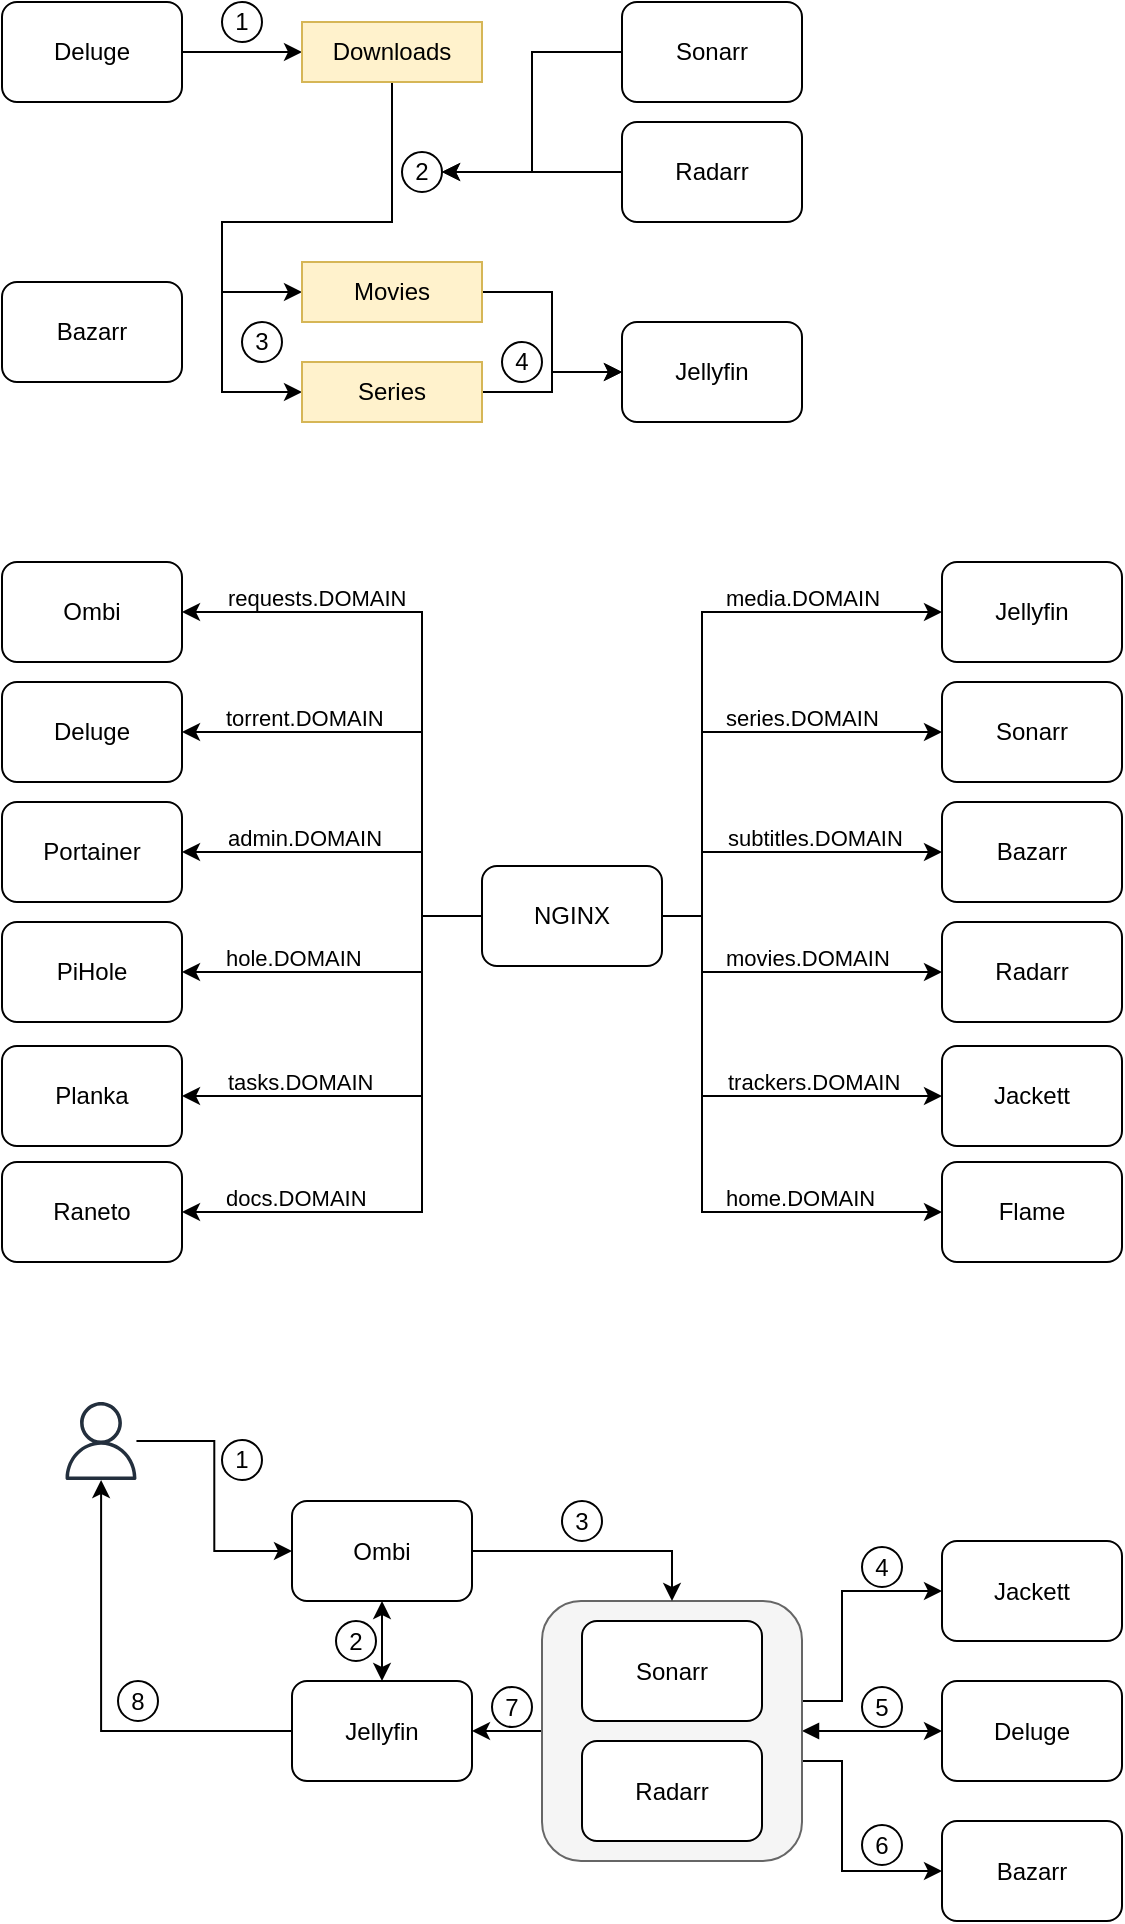 <mxfile version="20.2.3" type="device"><diagram id="lICpp8Ywmk7brV7V395p" name="Page-1"><mxGraphModel dx="3400" dy="1228" grid="1" gridSize="10" guides="1" tooltips="1" connect="1" arrows="1" fold="1" page="1" pageScale="1" pageWidth="850" pageHeight="1100" math="0" shadow="0"><root><mxCell id="0"/><mxCell id="1" parent="0"/><mxCell id="zGIeeIeGuDwuXceSkY0E-14" style="edgeStyle=orthogonalEdgeStyle;rounded=0;orthogonalLoop=1;jettySize=auto;html=1;" edge="1" parent="1" source="zGIeeIeGuDwuXceSkY0E-1" target="zGIeeIeGuDwuXceSkY0E-9"><mxGeometry relative="1" as="geometry"/></mxCell><mxCell id="zGIeeIeGuDwuXceSkY0E-1" value="Deluge" style="rounded=1;whiteSpace=wrap;html=1;" vertex="1" parent="1"><mxGeometry x="40" y="40" width="90" height="50" as="geometry"/></mxCell><mxCell id="zGIeeIeGuDwuXceSkY0E-19" style="edgeStyle=orthogonalEdgeStyle;rounded=0;orthogonalLoop=1;jettySize=auto;html=1;entryX=1;entryY=0.5;entryDx=0;entryDy=0;" edge="1" parent="1" source="zGIeeIeGuDwuXceSkY0E-2" target="zGIeeIeGuDwuXceSkY0E-18"><mxGeometry relative="1" as="geometry"/></mxCell><mxCell id="zGIeeIeGuDwuXceSkY0E-2" value="&lt;div&gt;Sonarr&lt;/div&gt;" style="rounded=1;whiteSpace=wrap;html=1;" vertex="1" parent="1"><mxGeometry x="350" y="40" width="90" height="50" as="geometry"/></mxCell><mxCell id="zGIeeIeGuDwuXceSkY0E-3" value="Bazarr" style="rounded=1;whiteSpace=wrap;html=1;" vertex="1" parent="1"><mxGeometry x="40" y="180" width="90" height="50" as="geometry"/></mxCell><mxCell id="zGIeeIeGuDwuXceSkY0E-20" style="edgeStyle=orthogonalEdgeStyle;rounded=0;orthogonalLoop=1;jettySize=auto;html=1;" edge="1" parent="1" source="zGIeeIeGuDwuXceSkY0E-4" target="zGIeeIeGuDwuXceSkY0E-18"><mxGeometry relative="1" as="geometry"/></mxCell><mxCell id="zGIeeIeGuDwuXceSkY0E-4" value="&lt;div&gt;Radarr&lt;/div&gt;" style="rounded=1;whiteSpace=wrap;html=1;" vertex="1" parent="1"><mxGeometry x="350" y="100" width="90" height="50" as="geometry"/></mxCell><mxCell id="zGIeeIeGuDwuXceSkY0E-5" value="Jellyfin" style="rounded=1;whiteSpace=wrap;html=1;" vertex="1" parent="1"><mxGeometry x="350" y="200" width="90" height="50" as="geometry"/></mxCell><mxCell id="zGIeeIeGuDwuXceSkY0E-57" style="edgeStyle=orthogonalEdgeStyle;rounded=0;orthogonalLoop=1;jettySize=auto;html=1;" edge="1" parent="1" source="zGIeeIeGuDwuXceSkY0E-6" target="zGIeeIeGuDwuXceSkY0E-47"><mxGeometry relative="1" as="geometry"><Array as="points"><mxPoint x="390" y="497"/><mxPoint x="390" y="345"/></Array></mxGeometry></mxCell><mxCell id="zGIeeIeGuDwuXceSkY0E-58" value="media.DOMAIN" style="edgeLabel;html=1;align=left;verticalAlign=middle;resizable=0;points=[];labelBackgroundColor=none;" vertex="1" connectable="0" parent="zGIeeIeGuDwuXceSkY0E-57"><mxGeometry x="0.214" y="-1" relative="1" as="geometry"><mxPoint x="5" y="-8" as="offset"/></mxGeometry></mxCell><mxCell id="zGIeeIeGuDwuXceSkY0E-59" style="edgeStyle=orthogonalEdgeStyle;rounded=0;orthogonalLoop=1;jettySize=auto;html=1;entryX=0;entryY=0.5;entryDx=0;entryDy=0;" edge="1" parent="1" source="zGIeeIeGuDwuXceSkY0E-6" target="zGIeeIeGuDwuXceSkY0E-48"><mxGeometry relative="1" as="geometry"><Array as="points"><mxPoint x="390" y="497"/><mxPoint x="390" y="405"/></Array></mxGeometry></mxCell><mxCell id="zGIeeIeGuDwuXceSkY0E-61" style="edgeStyle=orthogonalEdgeStyle;rounded=0;orthogonalLoop=1;jettySize=auto;html=1;entryX=0;entryY=0.5;entryDx=0;entryDy=0;" edge="1" parent="1" source="zGIeeIeGuDwuXceSkY0E-6" target="zGIeeIeGuDwuXceSkY0E-7"><mxGeometry relative="1" as="geometry"><Array as="points"><mxPoint x="390" y="497"/><mxPoint x="390" y="465"/></Array></mxGeometry></mxCell><mxCell id="zGIeeIeGuDwuXceSkY0E-62" style="edgeStyle=orthogonalEdgeStyle;rounded=0;orthogonalLoop=1;jettySize=auto;html=1;entryX=0;entryY=0.5;entryDx=0;entryDy=0;" edge="1" parent="1" source="zGIeeIeGuDwuXceSkY0E-6" target="zGIeeIeGuDwuXceSkY0E-8"><mxGeometry relative="1" as="geometry"><Array as="points"><mxPoint x="390" y="497"/><mxPoint x="390" y="525"/></Array></mxGeometry></mxCell><mxCell id="zGIeeIeGuDwuXceSkY0E-63" style="edgeStyle=orthogonalEdgeStyle;rounded=0;orthogonalLoop=1;jettySize=auto;html=1;entryX=0;entryY=0.5;entryDx=0;entryDy=0;" edge="1" parent="1" source="zGIeeIeGuDwuXceSkY0E-6" target="zGIeeIeGuDwuXceSkY0E-50"><mxGeometry relative="1" as="geometry"><Array as="points"><mxPoint x="390" y="497"/><mxPoint x="390" y="587"/></Array></mxGeometry></mxCell><mxCell id="zGIeeIeGuDwuXceSkY0E-64" style="edgeStyle=orthogonalEdgeStyle;rounded=0;orthogonalLoop=1;jettySize=auto;html=1;entryX=0;entryY=0.5;entryDx=0;entryDy=0;" edge="1" parent="1" source="zGIeeIeGuDwuXceSkY0E-6" target="zGIeeIeGuDwuXceSkY0E-55"><mxGeometry relative="1" as="geometry"><Array as="points"><mxPoint x="390" y="497"/><mxPoint x="390" y="645"/></Array></mxGeometry></mxCell><mxCell id="zGIeeIeGuDwuXceSkY0E-65" style="edgeStyle=orthogonalEdgeStyle;rounded=0;orthogonalLoop=1;jettySize=auto;html=1;entryX=1;entryY=0.5;entryDx=0;entryDy=0;" edge="1" parent="1" source="zGIeeIeGuDwuXceSkY0E-6" target="zGIeeIeGuDwuXceSkY0E-56"><mxGeometry relative="1" as="geometry"><Array as="points"><mxPoint x="250" y="497"/><mxPoint x="250" y="645"/></Array></mxGeometry></mxCell><mxCell id="zGIeeIeGuDwuXceSkY0E-66" style="edgeStyle=orthogonalEdgeStyle;rounded=0;orthogonalLoop=1;jettySize=auto;html=1;entryX=1;entryY=0.5;entryDx=0;entryDy=0;" edge="1" parent="1" source="zGIeeIeGuDwuXceSkY0E-6" target="zGIeeIeGuDwuXceSkY0E-54"><mxGeometry relative="1" as="geometry"><Array as="points"><mxPoint x="250" y="497"/><mxPoint x="250" y="587"/></Array></mxGeometry></mxCell><mxCell id="zGIeeIeGuDwuXceSkY0E-67" style="edgeStyle=orthogonalEdgeStyle;rounded=0;orthogonalLoop=1;jettySize=auto;html=1;entryX=1;entryY=0.5;entryDx=0;entryDy=0;" edge="1" parent="1" source="zGIeeIeGuDwuXceSkY0E-6" target="zGIeeIeGuDwuXceSkY0E-51"><mxGeometry relative="1" as="geometry"><Array as="points"><mxPoint x="250" y="497"/><mxPoint x="250" y="525"/></Array></mxGeometry></mxCell><mxCell id="zGIeeIeGuDwuXceSkY0E-68" style="edgeStyle=orthogonalEdgeStyle;rounded=0;orthogonalLoop=1;jettySize=auto;html=1;entryX=1;entryY=0.5;entryDx=0;entryDy=0;" edge="1" parent="1" source="zGIeeIeGuDwuXceSkY0E-6" target="zGIeeIeGuDwuXceSkY0E-53"><mxGeometry relative="1" as="geometry"><Array as="points"><mxPoint x="250" y="497"/><mxPoint x="250" y="465"/></Array></mxGeometry></mxCell><mxCell id="zGIeeIeGuDwuXceSkY0E-69" style="edgeStyle=orthogonalEdgeStyle;rounded=0;orthogonalLoop=1;jettySize=auto;html=1;entryX=1;entryY=0.5;entryDx=0;entryDy=0;" edge="1" parent="1" source="zGIeeIeGuDwuXceSkY0E-6" target="zGIeeIeGuDwuXceSkY0E-52"><mxGeometry relative="1" as="geometry"><Array as="points"><mxPoint x="250" y="497"/><mxPoint x="250" y="405"/></Array></mxGeometry></mxCell><mxCell id="zGIeeIeGuDwuXceSkY0E-70" style="edgeStyle=orthogonalEdgeStyle;rounded=0;orthogonalLoop=1;jettySize=auto;html=1;entryX=1;entryY=0.5;entryDx=0;entryDy=0;" edge="1" parent="1" source="zGIeeIeGuDwuXceSkY0E-6" target="zGIeeIeGuDwuXceSkY0E-49"><mxGeometry relative="1" as="geometry"><Array as="points"><mxPoint x="250" y="497"/><mxPoint x="250" y="345"/></Array></mxGeometry></mxCell><mxCell id="zGIeeIeGuDwuXceSkY0E-6" value="NGINX" style="rounded=1;whiteSpace=wrap;html=1;" vertex="1" parent="1"><mxGeometry x="280" y="472" width="90" height="50" as="geometry"/></mxCell><mxCell id="zGIeeIeGuDwuXceSkY0E-7" value="Bazarr" style="rounded=1;whiteSpace=wrap;html=1;" vertex="1" parent="1"><mxGeometry x="510" y="440" width="90" height="50" as="geometry"/></mxCell><mxCell id="zGIeeIeGuDwuXceSkY0E-8" value="&lt;div&gt;Radarr&lt;/div&gt;" style="rounded=1;whiteSpace=wrap;html=1;" vertex="1" parent="1"><mxGeometry x="510" y="500" width="90" height="50" as="geometry"/></mxCell><mxCell id="zGIeeIeGuDwuXceSkY0E-12" style="edgeStyle=orthogonalEdgeStyle;rounded=0;orthogonalLoop=1;jettySize=auto;html=1;" edge="1" parent="1" source="zGIeeIeGuDwuXceSkY0E-9" target="zGIeeIeGuDwuXceSkY0E-11"><mxGeometry relative="1" as="geometry"><Array as="points"><mxPoint x="235" y="150"/><mxPoint x="150" y="150"/><mxPoint x="150" y="235"/></Array></mxGeometry></mxCell><mxCell id="zGIeeIeGuDwuXceSkY0E-13" style="edgeStyle=orthogonalEdgeStyle;rounded=0;orthogonalLoop=1;jettySize=auto;html=1;entryX=0;entryY=0.5;entryDx=0;entryDy=0;" edge="1" parent="1" source="zGIeeIeGuDwuXceSkY0E-9" target="zGIeeIeGuDwuXceSkY0E-10"><mxGeometry relative="1" as="geometry"><Array as="points"><mxPoint x="235" y="150"/><mxPoint x="150" y="150"/><mxPoint x="150" y="185"/></Array></mxGeometry></mxCell><mxCell id="zGIeeIeGuDwuXceSkY0E-9" value="Downloads" style="rounded=0;whiteSpace=wrap;html=1;fillColor=#fff2cc;strokeColor=#d6b656;" vertex="1" parent="1"><mxGeometry x="190" y="50" width="90" height="30" as="geometry"/></mxCell><mxCell id="zGIeeIeGuDwuXceSkY0E-22" style="edgeStyle=orthogonalEdgeStyle;rounded=0;orthogonalLoop=1;jettySize=auto;html=1;" edge="1" parent="1" source="zGIeeIeGuDwuXceSkY0E-10" target="zGIeeIeGuDwuXceSkY0E-5"><mxGeometry relative="1" as="geometry"/></mxCell><mxCell id="zGIeeIeGuDwuXceSkY0E-10" value="Movies" style="rounded=0;whiteSpace=wrap;html=1;fillColor=#fff2cc;strokeColor=#d6b656;" vertex="1" parent="1"><mxGeometry x="190" y="170" width="90" height="30" as="geometry"/></mxCell><mxCell id="zGIeeIeGuDwuXceSkY0E-27" style="edgeStyle=orthogonalEdgeStyle;rounded=0;orthogonalLoop=1;jettySize=auto;html=1;" edge="1" parent="1" source="zGIeeIeGuDwuXceSkY0E-11" target="zGIeeIeGuDwuXceSkY0E-5"><mxGeometry relative="1" as="geometry"/></mxCell><mxCell id="zGIeeIeGuDwuXceSkY0E-11" value="Series" style="rounded=0;whiteSpace=wrap;html=1;fillColor=#fff2cc;strokeColor=#d6b656;" vertex="1" parent="1"><mxGeometry x="190" y="220" width="90" height="30" as="geometry"/></mxCell><mxCell id="zGIeeIeGuDwuXceSkY0E-17" value="1" style="ellipse;whiteSpace=wrap;html=1;aspect=fixed;" vertex="1" parent="1"><mxGeometry x="150" y="40" width="20" height="20" as="geometry"/></mxCell><mxCell id="zGIeeIeGuDwuXceSkY0E-18" value="2" style="ellipse;whiteSpace=wrap;html=1;aspect=fixed;align=center;" vertex="1" parent="1"><mxGeometry x="240" y="115" width="20" height="20" as="geometry"/></mxCell><mxCell id="zGIeeIeGuDwuXceSkY0E-21" value="3" style="ellipse;whiteSpace=wrap;html=1;aspect=fixed;align=center;" vertex="1" parent="1"><mxGeometry x="160" y="200" width="20" height="20" as="geometry"/></mxCell><mxCell id="zGIeeIeGuDwuXceSkY0E-24" value="4" style="ellipse;whiteSpace=wrap;html=1;aspect=fixed;align=center;" vertex="1" parent="1"><mxGeometry x="290" y="210" width="20" height="20" as="geometry"/></mxCell><mxCell id="zGIeeIeGuDwuXceSkY0E-47" value="Jellyfin" style="rounded=1;whiteSpace=wrap;html=1;" vertex="1" parent="1"><mxGeometry x="510" y="320" width="90" height="50" as="geometry"/></mxCell><mxCell id="zGIeeIeGuDwuXceSkY0E-48" value="&lt;div&gt;Sonarr&lt;/div&gt;" style="rounded=1;whiteSpace=wrap;html=1;" vertex="1" parent="1"><mxGeometry x="510" y="380" width="90" height="50" as="geometry"/></mxCell><mxCell id="zGIeeIeGuDwuXceSkY0E-49" value="Ombi" style="rounded=1;whiteSpace=wrap;html=1;" vertex="1" parent="1"><mxGeometry x="40" y="320" width="90" height="50" as="geometry"/></mxCell><mxCell id="zGIeeIeGuDwuXceSkY0E-50" value="Jackett" style="rounded=1;whiteSpace=wrap;html=1;" vertex="1" parent="1"><mxGeometry x="510" y="562" width="90" height="50" as="geometry"/></mxCell><mxCell id="zGIeeIeGuDwuXceSkY0E-51" value="PiHole" style="rounded=1;whiteSpace=wrap;html=1;" vertex="1" parent="1"><mxGeometry x="40" y="500" width="90" height="50" as="geometry"/></mxCell><mxCell id="zGIeeIeGuDwuXceSkY0E-52" value="Deluge" style="rounded=1;whiteSpace=wrap;html=1;" vertex="1" parent="1"><mxGeometry x="40" y="380" width="90" height="50" as="geometry"/></mxCell><mxCell id="zGIeeIeGuDwuXceSkY0E-53" value="Portainer" style="rounded=1;whiteSpace=wrap;html=1;" vertex="1" parent="1"><mxGeometry x="40" y="440" width="90" height="50" as="geometry"/></mxCell><mxCell id="zGIeeIeGuDwuXceSkY0E-54" value="Planka" style="rounded=1;whiteSpace=wrap;html=1;" vertex="1" parent="1"><mxGeometry x="40" y="562" width="90" height="50" as="geometry"/></mxCell><mxCell id="zGIeeIeGuDwuXceSkY0E-55" value="Flame" style="rounded=1;whiteSpace=wrap;html=1;" vertex="1" parent="1"><mxGeometry x="510" y="620" width="90" height="50" as="geometry"/></mxCell><mxCell id="zGIeeIeGuDwuXceSkY0E-56" value="Raneto" style="rounded=1;whiteSpace=wrap;html=1;" vertex="1" parent="1"><mxGeometry x="40" y="620" width="90" height="50" as="geometry"/></mxCell><mxCell id="zGIeeIeGuDwuXceSkY0E-60" value="series.DOMAIN" style="edgeLabel;html=1;align=left;verticalAlign=middle;resizable=0;points=[];labelBackgroundColor=none;" vertex="1" connectable="0" parent="1"><mxGeometry x="399.996" y="398.0" as="geometry"/></mxCell><mxCell id="zGIeeIeGuDwuXceSkY0E-71" value="subtitles.DOMAIN" style="edgeLabel;html=1;align=left;verticalAlign=middle;resizable=0;points=[];labelBackgroundColor=none;" vertex="1" connectable="0" parent="1"><mxGeometry x="401" y="458" as="geometry"/></mxCell><mxCell id="zGIeeIeGuDwuXceSkY0E-72" value="movies.DOMAIN" style="edgeLabel;html=1;align=left;verticalAlign=middle;resizable=0;points=[];labelBackgroundColor=none;" vertex="1" connectable="0" parent="1"><mxGeometry x="399.996" y="518.0" as="geometry"/></mxCell><mxCell id="zGIeeIeGuDwuXceSkY0E-73" value="trackers.DOMAIN" style="edgeLabel;html=1;align=left;verticalAlign=middle;resizable=0;points=[];labelBackgroundColor=none;" vertex="1" connectable="0" parent="1"><mxGeometry x="401" y="580" as="geometry"/></mxCell><mxCell id="zGIeeIeGuDwuXceSkY0E-74" value="home.DOMAIN" style="edgeLabel;html=1;align=left;verticalAlign=middle;resizable=0;points=[];labelBackgroundColor=none;" vertex="1" connectable="0" parent="1"><mxGeometry x="399.996" y="638.0" as="geometry"/></mxCell><mxCell id="zGIeeIeGuDwuXceSkY0E-75" value="requests.DOMAIN" style="edgeLabel;html=1;align=left;verticalAlign=middle;resizable=0;points=[];labelBackgroundColor=none;" vertex="1" connectable="0" parent="1"><mxGeometry x="151" y="338" as="geometry"/></mxCell><mxCell id="zGIeeIeGuDwuXceSkY0E-76" value="torrent.DOMAIN" style="edgeLabel;html=1;align=left;verticalAlign=middle;resizable=0;points=[];labelBackgroundColor=none;" vertex="1" connectable="0" parent="1"><mxGeometry x="149.996" y="398.0" as="geometry"/></mxCell><mxCell id="zGIeeIeGuDwuXceSkY0E-77" value="admin.DOMAIN" style="edgeLabel;html=1;align=left;verticalAlign=middle;resizable=0;points=[];labelBackgroundColor=none;" vertex="1" connectable="0" parent="1"><mxGeometry x="151" y="458" as="geometry"/></mxCell><mxCell id="zGIeeIeGuDwuXceSkY0E-78" value="hole.DOMAIN" style="edgeLabel;html=1;align=left;verticalAlign=middle;resizable=0;points=[];labelBackgroundColor=none;" vertex="1" connectable="0" parent="1"><mxGeometry x="149.996" y="518.0" as="geometry"/></mxCell><mxCell id="zGIeeIeGuDwuXceSkY0E-79" value="tasks.DOMAIN" style="edgeLabel;html=1;align=left;verticalAlign=middle;resizable=0;points=[];labelBackgroundColor=none;" vertex="1" connectable="0" parent="1"><mxGeometry x="151" y="580" as="geometry"/></mxCell><mxCell id="zGIeeIeGuDwuXceSkY0E-80" value="docs.DOMAIN" style="edgeLabel;html=1;align=left;verticalAlign=middle;resizable=0;points=[];labelBackgroundColor=none;" vertex="1" connectable="0" parent="1"><mxGeometry x="149.996" y="638.0" as="geometry"/></mxCell><mxCell id="zGIeeIeGuDwuXceSkY0E-123" style="edgeStyle=orthogonalEdgeStyle;rounded=0;orthogonalLoop=1;jettySize=auto;html=1;" edge="1" parent="1" source="zGIeeIeGuDwuXceSkY0E-126" target="zGIeeIeGuDwuXceSkY0E-133"><mxGeometry relative="1" as="geometry"/></mxCell><mxCell id="zGIeeIeGuDwuXceSkY0E-147" style="edgeStyle=orthogonalEdgeStyle;rounded=0;orthogonalLoop=1;jettySize=auto;html=1;startArrow=block;startFill=1;" edge="1" parent="1" source="zGIeeIeGuDwuXceSkY0E-126" target="zGIeeIeGuDwuXceSkY0E-128"><mxGeometry relative="1" as="geometry"/></mxCell><mxCell id="zGIeeIeGuDwuXceSkY0E-148" style="edgeStyle=orthogonalEdgeStyle;rounded=0;orthogonalLoop=1;jettySize=auto;html=1;startArrow=none;startFill=0;" edge="1" parent="1" source="zGIeeIeGuDwuXceSkY0E-126" target="zGIeeIeGuDwuXceSkY0E-137"><mxGeometry relative="1" as="geometry"><Array as="points"><mxPoint x="460" y="889.5"/><mxPoint x="460" y="834.5"/></Array></mxGeometry></mxCell><mxCell id="zGIeeIeGuDwuXceSkY0E-149" style="edgeStyle=orthogonalEdgeStyle;rounded=0;orthogonalLoop=1;jettySize=auto;html=1;startArrow=none;startFill=0;" edge="1" parent="1" source="zGIeeIeGuDwuXceSkY0E-126" target="zGIeeIeGuDwuXceSkY0E-130"><mxGeometry relative="1" as="geometry"><Array as="points"><mxPoint x="460" y="919.5"/><mxPoint x="460" y="974.5"/></Array></mxGeometry></mxCell><mxCell id="zGIeeIeGuDwuXceSkY0E-126" value="" style="rounded=1;whiteSpace=wrap;html=1;labelBackgroundColor=none;fillColor=#f5f5f5;fontColor=#333333;strokeColor=#666666;" vertex="1" parent="1"><mxGeometry x="310" y="839.5" width="130" height="130" as="geometry"/></mxCell><mxCell id="zGIeeIeGuDwuXceSkY0E-128" value="Deluge" style="rounded=1;whiteSpace=wrap;html=1;" vertex="1" parent="1"><mxGeometry x="510" y="879.5" width="90" height="50" as="geometry"/></mxCell><mxCell id="zGIeeIeGuDwuXceSkY0E-129" value="&lt;div&gt;Sonarr&lt;/div&gt;" style="rounded=1;whiteSpace=wrap;html=1;" vertex="1" parent="1"><mxGeometry x="330" y="849.5" width="90" height="50" as="geometry"/></mxCell><mxCell id="zGIeeIeGuDwuXceSkY0E-130" value="Bazarr" style="rounded=1;whiteSpace=wrap;html=1;" vertex="1" parent="1"><mxGeometry x="510" y="949.5" width="90" height="50" as="geometry"/></mxCell><mxCell id="zGIeeIeGuDwuXceSkY0E-131" value="&lt;div&gt;Radarr&lt;/div&gt;" style="rounded=1;whiteSpace=wrap;html=1;" vertex="1" parent="1"><mxGeometry x="330" y="909.5" width="90" height="50" as="geometry"/></mxCell><mxCell id="zGIeeIeGuDwuXceSkY0E-154" style="edgeStyle=orthogonalEdgeStyle;rounded=0;orthogonalLoop=1;jettySize=auto;html=1;startArrow=none;startFill=0;" edge="1" parent="1" source="zGIeeIeGuDwuXceSkY0E-133" target="zGIeeIeGuDwuXceSkY0E-152"><mxGeometry relative="1" as="geometry"/></mxCell><mxCell id="zGIeeIeGuDwuXceSkY0E-133" value="Jellyfin" style="rounded=1;whiteSpace=wrap;html=1;" vertex="1" parent="1"><mxGeometry x="185" y="879.5" width="90" height="50" as="geometry"/></mxCell><mxCell id="zGIeeIeGuDwuXceSkY0E-134" value="1" style="ellipse;whiteSpace=wrap;html=1;aspect=fixed;align=center;" vertex="1" parent="1"><mxGeometry x="150" y="759" width="20" height="20" as="geometry"/></mxCell><mxCell id="zGIeeIeGuDwuXceSkY0E-135" style="edgeStyle=orthogonalEdgeStyle;rounded=0;orthogonalLoop=1;jettySize=auto;html=1;entryX=0.5;entryY=0;entryDx=0;entryDy=0;" edge="1" parent="1" source="zGIeeIeGuDwuXceSkY0E-136" target="zGIeeIeGuDwuXceSkY0E-126"><mxGeometry relative="1" as="geometry"/></mxCell><mxCell id="zGIeeIeGuDwuXceSkY0E-151" style="edgeStyle=orthogonalEdgeStyle;rounded=0;orthogonalLoop=1;jettySize=auto;html=1;startArrow=classic;startFill=1;" edge="1" parent="1" source="zGIeeIeGuDwuXceSkY0E-136" target="zGIeeIeGuDwuXceSkY0E-133"><mxGeometry relative="1" as="geometry"/></mxCell><mxCell id="zGIeeIeGuDwuXceSkY0E-136" value="Ombi" style="rounded=1;whiteSpace=wrap;html=1;" vertex="1" parent="1"><mxGeometry x="185" y="789.5" width="90" height="50" as="geometry"/></mxCell><mxCell id="zGIeeIeGuDwuXceSkY0E-137" value="Jackett" style="rounded=1;whiteSpace=wrap;html=1;" vertex="1" parent="1"><mxGeometry x="510" y="809.5" width="90" height="50" as="geometry"/></mxCell><mxCell id="zGIeeIeGuDwuXceSkY0E-138" value="3" style="ellipse;whiteSpace=wrap;html=1;aspect=fixed;align=center;" vertex="1" parent="1"><mxGeometry x="320" y="789.5" width="20" height="20" as="geometry"/></mxCell><mxCell id="zGIeeIeGuDwuXceSkY0E-139" value="4" style="ellipse;whiteSpace=wrap;html=1;aspect=fixed;align=center;" vertex="1" parent="1"><mxGeometry x="470" y="812.5" width="20" height="20" as="geometry"/></mxCell><mxCell id="zGIeeIeGuDwuXceSkY0E-140" value="5" style="ellipse;whiteSpace=wrap;html=1;aspect=fixed;align=center;" vertex="1" parent="1"><mxGeometry x="470" y="882.5" width="20" height="20" as="geometry"/></mxCell><mxCell id="zGIeeIeGuDwuXceSkY0E-141" value="6" style="ellipse;whiteSpace=wrap;html=1;aspect=fixed;align=center;" vertex="1" parent="1"><mxGeometry x="470" y="951.5" width="20" height="20" as="geometry"/></mxCell><mxCell id="zGIeeIeGuDwuXceSkY0E-142" value="7" style="ellipse;whiteSpace=wrap;html=1;aspect=fixed;align=center;" vertex="1" parent="1"><mxGeometry x="285" y="882.5" width="20" height="20" as="geometry"/></mxCell><mxCell id="zGIeeIeGuDwuXceSkY0E-143" value="2" style="ellipse;whiteSpace=wrap;html=1;aspect=fixed;align=center;" vertex="1" parent="1"><mxGeometry x="207" y="849.5" width="20" height="20" as="geometry"/></mxCell><mxCell id="zGIeeIeGuDwuXceSkY0E-153" style="edgeStyle=orthogonalEdgeStyle;rounded=0;orthogonalLoop=1;jettySize=auto;html=1;entryX=0;entryY=0.5;entryDx=0;entryDy=0;startArrow=none;startFill=0;" edge="1" parent="1" source="zGIeeIeGuDwuXceSkY0E-152" target="zGIeeIeGuDwuXceSkY0E-136"><mxGeometry relative="1" as="geometry"/></mxCell><mxCell id="zGIeeIeGuDwuXceSkY0E-152" value="" style="sketch=0;outlineConnect=0;fontColor=#232F3E;gradientColor=none;fillColor=#232F3D;strokeColor=none;dashed=0;verticalLabelPosition=bottom;verticalAlign=top;align=center;html=1;fontSize=12;fontStyle=0;aspect=fixed;pointerEvents=1;shape=mxgraph.aws4.user;labelBackgroundColor=none;" vertex="1" parent="1"><mxGeometry x="70" y="740" width="39" height="39" as="geometry"/></mxCell><mxCell id="zGIeeIeGuDwuXceSkY0E-155" value="8" style="ellipse;whiteSpace=wrap;html=1;aspect=fixed;align=center;" vertex="1" parent="1"><mxGeometry x="98" y="879.5" width="20" height="20" as="geometry"/></mxCell></root></mxGraphModel></diagram></mxfile>